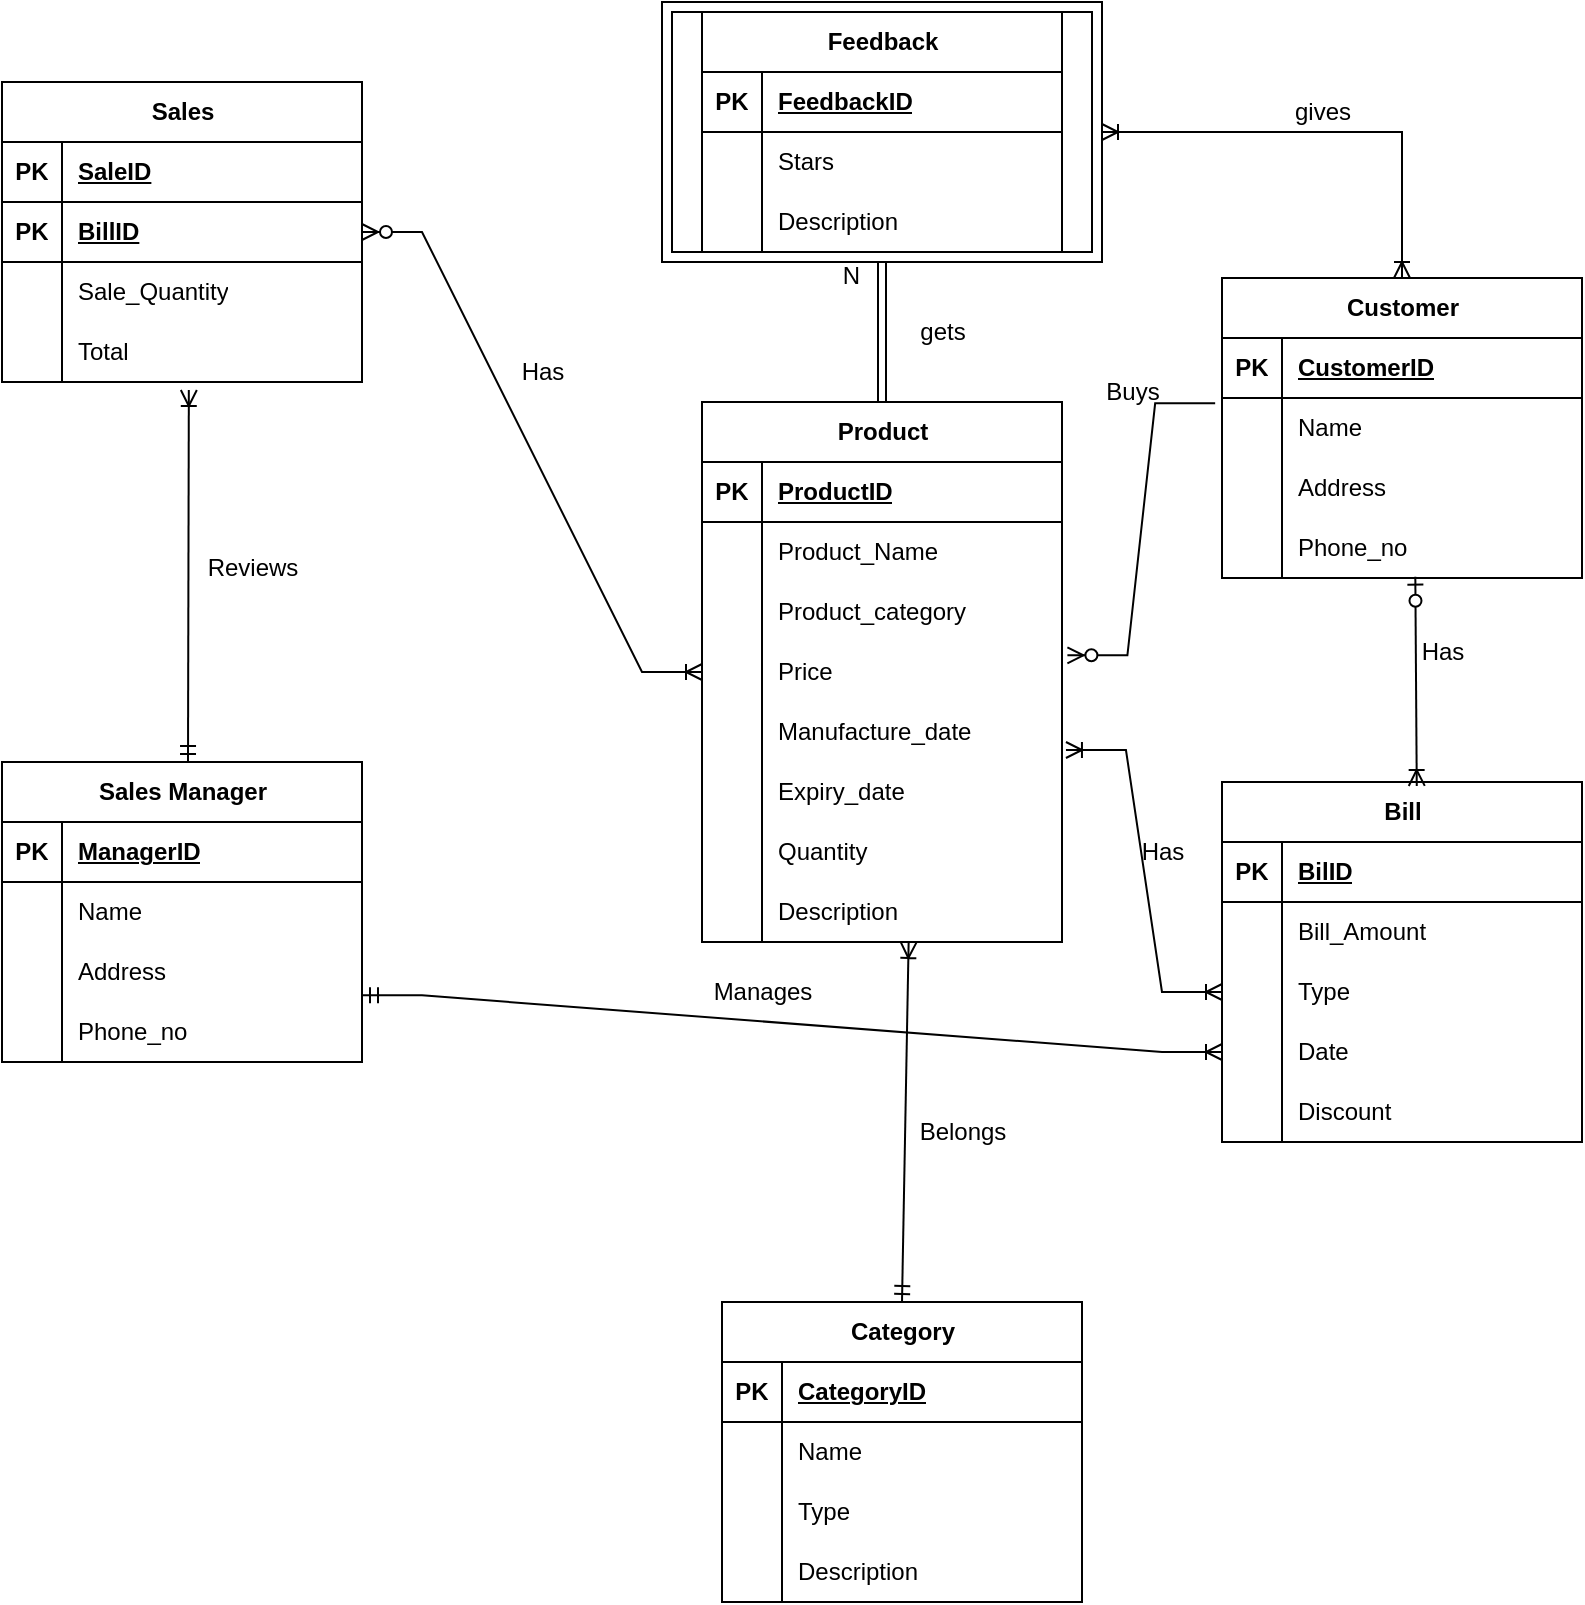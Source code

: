 <mxfile version="21.7.2" type="device">
  <diagram id="R2lEEEUBdFMjLlhIrx00" name="Page-1">
    <mxGraphModel dx="794" dy="442" grid="1" gridSize="10" guides="1" tooltips="1" connect="1" arrows="1" fold="1" page="1" pageScale="1" pageWidth="850" pageHeight="1100" math="0" shadow="0" extFonts="Permanent Marker^https://fonts.googleapis.com/css?family=Permanent+Marker">
      <root>
        <mxCell id="0" />
        <mxCell id="1" parent="0" />
        <mxCell id="ZLpV4HLAqFP-eSEVgfA9-1" value="Product" style="shape=table;startSize=30;container=1;collapsible=1;childLayout=tableLayout;fixedRows=1;rowLines=0;fontStyle=1;align=center;resizeLast=1;html=1;" vertex="1" parent="1">
          <mxGeometry x="360" y="300" width="180" height="270" as="geometry" />
        </mxCell>
        <mxCell id="ZLpV4HLAqFP-eSEVgfA9-2" value="" style="shape=tableRow;horizontal=0;startSize=0;swimlaneHead=0;swimlaneBody=0;fillColor=none;collapsible=0;dropTarget=0;points=[[0,0.5],[1,0.5]];portConstraint=eastwest;top=0;left=0;right=0;bottom=1;" vertex="1" parent="ZLpV4HLAqFP-eSEVgfA9-1">
          <mxGeometry y="30" width="180" height="30" as="geometry" />
        </mxCell>
        <mxCell id="ZLpV4HLAqFP-eSEVgfA9-3" value="PK" style="shape=partialRectangle;connectable=0;fillColor=none;top=0;left=0;bottom=0;right=0;fontStyle=1;overflow=hidden;whiteSpace=wrap;html=1;" vertex="1" parent="ZLpV4HLAqFP-eSEVgfA9-2">
          <mxGeometry width="30" height="30" as="geometry">
            <mxRectangle width="30" height="30" as="alternateBounds" />
          </mxGeometry>
        </mxCell>
        <mxCell id="ZLpV4HLAqFP-eSEVgfA9-4" value="ProductID" style="shape=partialRectangle;connectable=0;fillColor=none;top=0;left=0;bottom=0;right=0;align=left;spacingLeft=6;fontStyle=5;overflow=hidden;whiteSpace=wrap;html=1;" vertex="1" parent="ZLpV4HLAqFP-eSEVgfA9-2">
          <mxGeometry x="30" width="150" height="30" as="geometry">
            <mxRectangle width="150" height="30" as="alternateBounds" />
          </mxGeometry>
        </mxCell>
        <mxCell id="ZLpV4HLAqFP-eSEVgfA9-5" value="" style="shape=tableRow;horizontal=0;startSize=0;swimlaneHead=0;swimlaneBody=0;fillColor=none;collapsible=0;dropTarget=0;points=[[0,0.5],[1,0.5]];portConstraint=eastwest;top=0;left=0;right=0;bottom=0;" vertex="1" parent="ZLpV4HLAqFP-eSEVgfA9-1">
          <mxGeometry y="60" width="180" height="30" as="geometry" />
        </mxCell>
        <mxCell id="ZLpV4HLAqFP-eSEVgfA9-6" value="" style="shape=partialRectangle;connectable=0;fillColor=none;top=0;left=0;bottom=0;right=0;editable=1;overflow=hidden;whiteSpace=wrap;html=1;" vertex="1" parent="ZLpV4HLAqFP-eSEVgfA9-5">
          <mxGeometry width="30" height="30" as="geometry">
            <mxRectangle width="30" height="30" as="alternateBounds" />
          </mxGeometry>
        </mxCell>
        <mxCell id="ZLpV4HLAqFP-eSEVgfA9-7" value="Product_Name" style="shape=partialRectangle;connectable=0;fillColor=none;top=0;left=0;bottom=0;right=0;align=left;spacingLeft=6;overflow=hidden;whiteSpace=wrap;html=1;" vertex="1" parent="ZLpV4HLAqFP-eSEVgfA9-5">
          <mxGeometry x="30" width="150" height="30" as="geometry">
            <mxRectangle width="150" height="30" as="alternateBounds" />
          </mxGeometry>
        </mxCell>
        <mxCell id="ZLpV4HLAqFP-eSEVgfA9-8" value="" style="shape=tableRow;horizontal=0;startSize=0;swimlaneHead=0;swimlaneBody=0;fillColor=none;collapsible=0;dropTarget=0;points=[[0,0.5],[1,0.5]];portConstraint=eastwest;top=0;left=0;right=0;bottom=0;" vertex="1" parent="ZLpV4HLAqFP-eSEVgfA9-1">
          <mxGeometry y="90" width="180" height="30" as="geometry" />
        </mxCell>
        <mxCell id="ZLpV4HLAqFP-eSEVgfA9-9" value="" style="shape=partialRectangle;connectable=0;fillColor=none;top=0;left=0;bottom=0;right=0;editable=1;overflow=hidden;whiteSpace=wrap;html=1;" vertex="1" parent="ZLpV4HLAqFP-eSEVgfA9-8">
          <mxGeometry width="30" height="30" as="geometry">
            <mxRectangle width="30" height="30" as="alternateBounds" />
          </mxGeometry>
        </mxCell>
        <mxCell id="ZLpV4HLAqFP-eSEVgfA9-10" value="Product_category" style="shape=partialRectangle;connectable=0;fillColor=none;top=0;left=0;bottom=0;right=0;align=left;spacingLeft=6;overflow=hidden;whiteSpace=wrap;html=1;" vertex="1" parent="ZLpV4HLAqFP-eSEVgfA9-8">
          <mxGeometry x="30" width="150" height="30" as="geometry">
            <mxRectangle width="150" height="30" as="alternateBounds" />
          </mxGeometry>
        </mxCell>
        <mxCell id="ZLpV4HLAqFP-eSEVgfA9-36" value="" style="shape=tableRow;horizontal=0;startSize=0;swimlaneHead=0;swimlaneBody=0;fillColor=none;collapsible=0;dropTarget=0;points=[[0,0.5],[1,0.5]];portConstraint=eastwest;top=0;left=0;right=0;bottom=0;" vertex="1" parent="ZLpV4HLAqFP-eSEVgfA9-1">
          <mxGeometry y="120" width="180" height="30" as="geometry" />
        </mxCell>
        <mxCell id="ZLpV4HLAqFP-eSEVgfA9-37" value="" style="shape=partialRectangle;connectable=0;fillColor=none;top=0;left=0;bottom=0;right=0;editable=1;overflow=hidden;whiteSpace=wrap;html=1;" vertex="1" parent="ZLpV4HLAqFP-eSEVgfA9-36">
          <mxGeometry width="30" height="30" as="geometry">
            <mxRectangle width="30" height="30" as="alternateBounds" />
          </mxGeometry>
        </mxCell>
        <mxCell id="ZLpV4HLAqFP-eSEVgfA9-38" value="Price" style="shape=partialRectangle;connectable=0;fillColor=none;top=0;left=0;bottom=0;right=0;align=left;spacingLeft=6;overflow=hidden;whiteSpace=wrap;html=1;" vertex="1" parent="ZLpV4HLAqFP-eSEVgfA9-36">
          <mxGeometry x="30" width="150" height="30" as="geometry">
            <mxRectangle width="150" height="30" as="alternateBounds" />
          </mxGeometry>
        </mxCell>
        <mxCell id="ZLpV4HLAqFP-eSEVgfA9-11" value="" style="shape=tableRow;horizontal=0;startSize=0;swimlaneHead=0;swimlaneBody=0;fillColor=none;collapsible=0;dropTarget=0;points=[[0,0.5],[1,0.5]];portConstraint=eastwest;top=0;left=0;right=0;bottom=0;" vertex="1" parent="ZLpV4HLAqFP-eSEVgfA9-1">
          <mxGeometry y="150" width="180" height="30" as="geometry" />
        </mxCell>
        <mxCell id="ZLpV4HLAqFP-eSEVgfA9-12" value="" style="shape=partialRectangle;connectable=0;fillColor=none;top=0;left=0;bottom=0;right=0;editable=1;overflow=hidden;whiteSpace=wrap;html=1;" vertex="1" parent="ZLpV4HLAqFP-eSEVgfA9-11">
          <mxGeometry width="30" height="30" as="geometry">
            <mxRectangle width="30" height="30" as="alternateBounds" />
          </mxGeometry>
        </mxCell>
        <mxCell id="ZLpV4HLAqFP-eSEVgfA9-13" value="Manufacture_date" style="shape=partialRectangle;connectable=0;fillColor=none;top=0;left=0;bottom=0;right=0;align=left;spacingLeft=6;overflow=hidden;whiteSpace=wrap;html=1;" vertex="1" parent="ZLpV4HLAqFP-eSEVgfA9-11">
          <mxGeometry x="30" width="150" height="30" as="geometry">
            <mxRectangle width="150" height="30" as="alternateBounds" />
          </mxGeometry>
        </mxCell>
        <mxCell id="ZLpV4HLAqFP-eSEVgfA9-27" value="" style="shape=tableRow;horizontal=0;startSize=0;swimlaneHead=0;swimlaneBody=0;fillColor=none;collapsible=0;dropTarget=0;points=[[0,0.5],[1,0.5]];portConstraint=eastwest;top=0;left=0;right=0;bottom=0;" vertex="1" parent="ZLpV4HLAqFP-eSEVgfA9-1">
          <mxGeometry y="180" width="180" height="30" as="geometry" />
        </mxCell>
        <mxCell id="ZLpV4HLAqFP-eSEVgfA9-28" value="" style="shape=partialRectangle;connectable=0;fillColor=none;top=0;left=0;bottom=0;right=0;editable=1;overflow=hidden;whiteSpace=wrap;html=1;" vertex="1" parent="ZLpV4HLAqFP-eSEVgfA9-27">
          <mxGeometry width="30" height="30" as="geometry">
            <mxRectangle width="30" height="30" as="alternateBounds" />
          </mxGeometry>
        </mxCell>
        <mxCell id="ZLpV4HLAqFP-eSEVgfA9-29" value="Expiry_date" style="shape=partialRectangle;connectable=0;fillColor=none;top=0;left=0;bottom=0;right=0;align=left;spacingLeft=6;overflow=hidden;whiteSpace=wrap;html=1;" vertex="1" parent="ZLpV4HLAqFP-eSEVgfA9-27">
          <mxGeometry x="30" width="150" height="30" as="geometry">
            <mxRectangle width="150" height="30" as="alternateBounds" />
          </mxGeometry>
        </mxCell>
        <mxCell id="ZLpV4HLAqFP-eSEVgfA9-30" value="" style="shape=tableRow;horizontal=0;startSize=0;swimlaneHead=0;swimlaneBody=0;fillColor=none;collapsible=0;dropTarget=0;points=[[0,0.5],[1,0.5]];portConstraint=eastwest;top=0;left=0;right=0;bottom=0;" vertex="1" parent="ZLpV4HLAqFP-eSEVgfA9-1">
          <mxGeometry y="210" width="180" height="30" as="geometry" />
        </mxCell>
        <mxCell id="ZLpV4HLAqFP-eSEVgfA9-31" value="" style="shape=partialRectangle;connectable=0;fillColor=none;top=0;left=0;bottom=0;right=0;editable=1;overflow=hidden;whiteSpace=wrap;html=1;" vertex="1" parent="ZLpV4HLAqFP-eSEVgfA9-30">
          <mxGeometry width="30" height="30" as="geometry">
            <mxRectangle width="30" height="30" as="alternateBounds" />
          </mxGeometry>
        </mxCell>
        <mxCell id="ZLpV4HLAqFP-eSEVgfA9-32" value="Quantity" style="shape=partialRectangle;connectable=0;fillColor=none;top=0;left=0;bottom=0;right=0;align=left;spacingLeft=6;overflow=hidden;whiteSpace=wrap;html=1;" vertex="1" parent="ZLpV4HLAqFP-eSEVgfA9-30">
          <mxGeometry x="30" width="150" height="30" as="geometry">
            <mxRectangle width="150" height="30" as="alternateBounds" />
          </mxGeometry>
        </mxCell>
        <mxCell id="ZLpV4HLAqFP-eSEVgfA9-33" value="" style="shape=tableRow;horizontal=0;startSize=0;swimlaneHead=0;swimlaneBody=0;fillColor=none;collapsible=0;dropTarget=0;points=[[0,0.5],[1,0.5]];portConstraint=eastwest;top=0;left=0;right=0;bottom=0;" vertex="1" parent="ZLpV4HLAqFP-eSEVgfA9-1">
          <mxGeometry y="240" width="180" height="30" as="geometry" />
        </mxCell>
        <mxCell id="ZLpV4HLAqFP-eSEVgfA9-34" value="" style="shape=partialRectangle;connectable=0;fillColor=none;top=0;left=0;bottom=0;right=0;editable=1;overflow=hidden;whiteSpace=wrap;html=1;" vertex="1" parent="ZLpV4HLAqFP-eSEVgfA9-33">
          <mxGeometry width="30" height="30" as="geometry">
            <mxRectangle width="30" height="30" as="alternateBounds" />
          </mxGeometry>
        </mxCell>
        <mxCell id="ZLpV4HLAqFP-eSEVgfA9-35" value="Description" style="shape=partialRectangle;connectable=0;fillColor=none;top=0;left=0;bottom=0;right=0;align=left;spacingLeft=6;overflow=hidden;whiteSpace=wrap;html=1;" vertex="1" parent="ZLpV4HLAqFP-eSEVgfA9-33">
          <mxGeometry x="30" width="150" height="30" as="geometry">
            <mxRectangle width="150" height="30" as="alternateBounds" />
          </mxGeometry>
        </mxCell>
        <mxCell id="ZLpV4HLAqFP-eSEVgfA9-39" value="Sales" style="shape=table;startSize=30;container=1;collapsible=1;childLayout=tableLayout;fixedRows=1;rowLines=0;fontStyle=1;align=center;resizeLast=1;html=1;" vertex="1" parent="1">
          <mxGeometry x="10" y="140" width="180" height="150" as="geometry" />
        </mxCell>
        <mxCell id="ZLpV4HLAqFP-eSEVgfA9-40" value="" style="shape=tableRow;horizontal=0;startSize=0;swimlaneHead=0;swimlaneBody=0;fillColor=none;collapsible=0;dropTarget=0;points=[[0,0.5],[1,0.5]];portConstraint=eastwest;top=0;left=0;right=0;bottom=1;" vertex="1" parent="ZLpV4HLAqFP-eSEVgfA9-39">
          <mxGeometry y="30" width="180" height="30" as="geometry" />
        </mxCell>
        <mxCell id="ZLpV4HLAqFP-eSEVgfA9-41" value="PK" style="shape=partialRectangle;connectable=0;fillColor=none;top=0;left=0;bottom=0;right=0;fontStyle=1;overflow=hidden;whiteSpace=wrap;html=1;" vertex="1" parent="ZLpV4HLAqFP-eSEVgfA9-40">
          <mxGeometry width="30" height="30" as="geometry">
            <mxRectangle width="30" height="30" as="alternateBounds" />
          </mxGeometry>
        </mxCell>
        <mxCell id="ZLpV4HLAqFP-eSEVgfA9-42" value="SaleID" style="shape=partialRectangle;connectable=0;fillColor=none;top=0;left=0;bottom=0;right=0;align=left;spacingLeft=6;fontStyle=5;overflow=hidden;whiteSpace=wrap;html=1;" vertex="1" parent="ZLpV4HLAqFP-eSEVgfA9-40">
          <mxGeometry x="30" width="150" height="30" as="geometry">
            <mxRectangle width="150" height="30" as="alternateBounds" />
          </mxGeometry>
        </mxCell>
        <mxCell id="ZLpV4HLAqFP-eSEVgfA9-52" value="" style="shape=tableRow;horizontal=0;startSize=0;swimlaneHead=0;swimlaneBody=0;fillColor=none;collapsible=0;dropTarget=0;points=[[0,0.5],[1,0.5]];portConstraint=eastwest;top=0;left=0;right=0;bottom=1;" vertex="1" parent="ZLpV4HLAqFP-eSEVgfA9-39">
          <mxGeometry y="60" width="180" height="30" as="geometry" />
        </mxCell>
        <mxCell id="ZLpV4HLAqFP-eSEVgfA9-53" value="PK" style="shape=partialRectangle;connectable=0;fillColor=none;top=0;left=0;bottom=0;right=0;fontStyle=1;overflow=hidden;whiteSpace=wrap;html=1;" vertex="1" parent="ZLpV4HLAqFP-eSEVgfA9-52">
          <mxGeometry width="30" height="30" as="geometry">
            <mxRectangle width="30" height="30" as="alternateBounds" />
          </mxGeometry>
        </mxCell>
        <mxCell id="ZLpV4HLAqFP-eSEVgfA9-54" value="BillID" style="shape=partialRectangle;connectable=0;fillColor=none;top=0;left=0;bottom=0;right=0;align=left;spacingLeft=6;fontStyle=5;overflow=hidden;whiteSpace=wrap;html=1;" vertex="1" parent="ZLpV4HLAqFP-eSEVgfA9-52">
          <mxGeometry x="30" width="150" height="30" as="geometry">
            <mxRectangle width="150" height="30" as="alternateBounds" />
          </mxGeometry>
        </mxCell>
        <mxCell id="ZLpV4HLAqFP-eSEVgfA9-43" value="" style="shape=tableRow;horizontal=0;startSize=0;swimlaneHead=0;swimlaneBody=0;fillColor=none;collapsible=0;dropTarget=0;points=[[0,0.5],[1,0.5]];portConstraint=eastwest;top=0;left=0;right=0;bottom=0;" vertex="1" parent="ZLpV4HLAqFP-eSEVgfA9-39">
          <mxGeometry y="90" width="180" height="30" as="geometry" />
        </mxCell>
        <mxCell id="ZLpV4HLAqFP-eSEVgfA9-44" value="" style="shape=partialRectangle;connectable=0;fillColor=none;top=0;left=0;bottom=0;right=0;editable=1;overflow=hidden;whiteSpace=wrap;html=1;" vertex="1" parent="ZLpV4HLAqFP-eSEVgfA9-43">
          <mxGeometry width="30" height="30" as="geometry">
            <mxRectangle width="30" height="30" as="alternateBounds" />
          </mxGeometry>
        </mxCell>
        <mxCell id="ZLpV4HLAqFP-eSEVgfA9-45" value="Sale_Quantity" style="shape=partialRectangle;connectable=0;fillColor=none;top=0;left=0;bottom=0;right=0;align=left;spacingLeft=6;overflow=hidden;whiteSpace=wrap;html=1;" vertex="1" parent="ZLpV4HLAqFP-eSEVgfA9-43">
          <mxGeometry x="30" width="150" height="30" as="geometry">
            <mxRectangle width="150" height="30" as="alternateBounds" />
          </mxGeometry>
        </mxCell>
        <mxCell id="ZLpV4HLAqFP-eSEVgfA9-46" value="" style="shape=tableRow;horizontal=0;startSize=0;swimlaneHead=0;swimlaneBody=0;fillColor=none;collapsible=0;dropTarget=0;points=[[0,0.5],[1,0.5]];portConstraint=eastwest;top=0;left=0;right=0;bottom=0;" vertex="1" parent="ZLpV4HLAqFP-eSEVgfA9-39">
          <mxGeometry y="120" width="180" height="30" as="geometry" />
        </mxCell>
        <mxCell id="ZLpV4HLAqFP-eSEVgfA9-47" value="" style="shape=partialRectangle;connectable=0;fillColor=none;top=0;left=0;bottom=0;right=0;editable=1;overflow=hidden;whiteSpace=wrap;html=1;" vertex="1" parent="ZLpV4HLAqFP-eSEVgfA9-46">
          <mxGeometry width="30" height="30" as="geometry">
            <mxRectangle width="30" height="30" as="alternateBounds" />
          </mxGeometry>
        </mxCell>
        <mxCell id="ZLpV4HLAqFP-eSEVgfA9-48" value="Total" style="shape=partialRectangle;connectable=0;fillColor=none;top=0;left=0;bottom=0;right=0;align=left;spacingLeft=6;overflow=hidden;whiteSpace=wrap;html=1;" vertex="1" parent="ZLpV4HLAqFP-eSEVgfA9-46">
          <mxGeometry x="30" width="150" height="30" as="geometry">
            <mxRectangle width="150" height="30" as="alternateBounds" />
          </mxGeometry>
        </mxCell>
        <mxCell id="ZLpV4HLAqFP-eSEVgfA9-55" value="Sales Manager" style="shape=table;startSize=30;container=1;collapsible=1;childLayout=tableLayout;fixedRows=1;rowLines=0;fontStyle=1;align=center;resizeLast=1;html=1;" vertex="1" parent="1">
          <mxGeometry x="10" y="480" width="180" height="150" as="geometry" />
        </mxCell>
        <mxCell id="ZLpV4HLAqFP-eSEVgfA9-56" value="" style="shape=tableRow;horizontal=0;startSize=0;swimlaneHead=0;swimlaneBody=0;fillColor=none;collapsible=0;dropTarget=0;points=[[0,0.5],[1,0.5]];portConstraint=eastwest;top=0;left=0;right=0;bottom=1;" vertex="1" parent="ZLpV4HLAqFP-eSEVgfA9-55">
          <mxGeometry y="30" width="180" height="30" as="geometry" />
        </mxCell>
        <mxCell id="ZLpV4HLAqFP-eSEVgfA9-57" value="PK" style="shape=partialRectangle;connectable=0;fillColor=none;top=0;left=0;bottom=0;right=0;fontStyle=1;overflow=hidden;whiteSpace=wrap;html=1;" vertex="1" parent="ZLpV4HLAqFP-eSEVgfA9-56">
          <mxGeometry width="30" height="30" as="geometry">
            <mxRectangle width="30" height="30" as="alternateBounds" />
          </mxGeometry>
        </mxCell>
        <mxCell id="ZLpV4HLAqFP-eSEVgfA9-58" value="ManagerID" style="shape=partialRectangle;connectable=0;fillColor=none;top=0;left=0;bottom=0;right=0;align=left;spacingLeft=6;fontStyle=5;overflow=hidden;whiteSpace=wrap;html=1;" vertex="1" parent="ZLpV4HLAqFP-eSEVgfA9-56">
          <mxGeometry x="30" width="150" height="30" as="geometry">
            <mxRectangle width="150" height="30" as="alternateBounds" />
          </mxGeometry>
        </mxCell>
        <mxCell id="ZLpV4HLAqFP-eSEVgfA9-59" value="" style="shape=tableRow;horizontal=0;startSize=0;swimlaneHead=0;swimlaneBody=0;fillColor=none;collapsible=0;dropTarget=0;points=[[0,0.5],[1,0.5]];portConstraint=eastwest;top=0;left=0;right=0;bottom=0;" vertex="1" parent="ZLpV4HLAqFP-eSEVgfA9-55">
          <mxGeometry y="60" width="180" height="30" as="geometry" />
        </mxCell>
        <mxCell id="ZLpV4HLAqFP-eSEVgfA9-60" value="" style="shape=partialRectangle;connectable=0;fillColor=none;top=0;left=0;bottom=0;right=0;editable=1;overflow=hidden;whiteSpace=wrap;html=1;" vertex="1" parent="ZLpV4HLAqFP-eSEVgfA9-59">
          <mxGeometry width="30" height="30" as="geometry">
            <mxRectangle width="30" height="30" as="alternateBounds" />
          </mxGeometry>
        </mxCell>
        <mxCell id="ZLpV4HLAqFP-eSEVgfA9-61" value="Name" style="shape=partialRectangle;connectable=0;fillColor=none;top=0;left=0;bottom=0;right=0;align=left;spacingLeft=6;overflow=hidden;whiteSpace=wrap;html=1;" vertex="1" parent="ZLpV4HLAqFP-eSEVgfA9-59">
          <mxGeometry x="30" width="150" height="30" as="geometry">
            <mxRectangle width="150" height="30" as="alternateBounds" />
          </mxGeometry>
        </mxCell>
        <mxCell id="ZLpV4HLAqFP-eSEVgfA9-62" value="" style="shape=tableRow;horizontal=0;startSize=0;swimlaneHead=0;swimlaneBody=0;fillColor=none;collapsible=0;dropTarget=0;points=[[0,0.5],[1,0.5]];portConstraint=eastwest;top=0;left=0;right=0;bottom=0;" vertex="1" parent="ZLpV4HLAqFP-eSEVgfA9-55">
          <mxGeometry y="90" width="180" height="30" as="geometry" />
        </mxCell>
        <mxCell id="ZLpV4HLAqFP-eSEVgfA9-63" value="" style="shape=partialRectangle;connectable=0;fillColor=none;top=0;left=0;bottom=0;right=0;editable=1;overflow=hidden;whiteSpace=wrap;html=1;" vertex="1" parent="ZLpV4HLAqFP-eSEVgfA9-62">
          <mxGeometry width="30" height="30" as="geometry">
            <mxRectangle width="30" height="30" as="alternateBounds" />
          </mxGeometry>
        </mxCell>
        <mxCell id="ZLpV4HLAqFP-eSEVgfA9-64" value="Address" style="shape=partialRectangle;connectable=0;fillColor=none;top=0;left=0;bottom=0;right=0;align=left;spacingLeft=6;overflow=hidden;whiteSpace=wrap;html=1;" vertex="1" parent="ZLpV4HLAqFP-eSEVgfA9-62">
          <mxGeometry x="30" width="150" height="30" as="geometry">
            <mxRectangle width="150" height="30" as="alternateBounds" />
          </mxGeometry>
        </mxCell>
        <mxCell id="ZLpV4HLAqFP-eSEVgfA9-65" value="" style="shape=tableRow;horizontal=0;startSize=0;swimlaneHead=0;swimlaneBody=0;fillColor=none;collapsible=0;dropTarget=0;points=[[0,0.5],[1,0.5]];portConstraint=eastwest;top=0;left=0;right=0;bottom=0;" vertex="1" parent="ZLpV4HLAqFP-eSEVgfA9-55">
          <mxGeometry y="120" width="180" height="30" as="geometry" />
        </mxCell>
        <mxCell id="ZLpV4HLAqFP-eSEVgfA9-66" value="" style="shape=partialRectangle;connectable=0;fillColor=none;top=0;left=0;bottom=0;right=0;editable=1;overflow=hidden;whiteSpace=wrap;html=1;" vertex="1" parent="ZLpV4HLAqFP-eSEVgfA9-65">
          <mxGeometry width="30" height="30" as="geometry">
            <mxRectangle width="30" height="30" as="alternateBounds" />
          </mxGeometry>
        </mxCell>
        <mxCell id="ZLpV4HLAqFP-eSEVgfA9-67" value="Phone_no" style="shape=partialRectangle;connectable=0;fillColor=none;top=0;left=0;bottom=0;right=0;align=left;spacingLeft=6;overflow=hidden;whiteSpace=wrap;html=1;" vertex="1" parent="ZLpV4HLAqFP-eSEVgfA9-65">
          <mxGeometry x="30" width="150" height="30" as="geometry">
            <mxRectangle width="150" height="30" as="alternateBounds" />
          </mxGeometry>
        </mxCell>
        <mxCell id="ZLpV4HLAqFP-eSEVgfA9-71" value="Bill" style="shape=table;startSize=30;container=1;collapsible=1;childLayout=tableLayout;fixedRows=1;rowLines=0;fontStyle=1;align=center;resizeLast=1;html=1;" vertex="1" parent="1">
          <mxGeometry x="620" y="490" width="180" height="180" as="geometry" />
        </mxCell>
        <mxCell id="ZLpV4HLAqFP-eSEVgfA9-72" value="" style="shape=tableRow;horizontal=0;startSize=0;swimlaneHead=0;swimlaneBody=0;fillColor=none;collapsible=0;dropTarget=0;points=[[0,0.5],[1,0.5]];portConstraint=eastwest;top=0;left=0;right=0;bottom=1;" vertex="1" parent="ZLpV4HLAqFP-eSEVgfA9-71">
          <mxGeometry y="30" width="180" height="30" as="geometry" />
        </mxCell>
        <mxCell id="ZLpV4HLAqFP-eSEVgfA9-73" value="PK" style="shape=partialRectangle;connectable=0;fillColor=none;top=0;left=0;bottom=0;right=0;fontStyle=1;overflow=hidden;whiteSpace=wrap;html=1;" vertex="1" parent="ZLpV4HLAqFP-eSEVgfA9-72">
          <mxGeometry width="30" height="30" as="geometry">
            <mxRectangle width="30" height="30" as="alternateBounds" />
          </mxGeometry>
        </mxCell>
        <mxCell id="ZLpV4HLAqFP-eSEVgfA9-74" value="BilID" style="shape=partialRectangle;connectable=0;fillColor=none;top=0;left=0;bottom=0;right=0;align=left;spacingLeft=6;fontStyle=5;overflow=hidden;whiteSpace=wrap;html=1;" vertex="1" parent="ZLpV4HLAqFP-eSEVgfA9-72">
          <mxGeometry x="30" width="150" height="30" as="geometry">
            <mxRectangle width="150" height="30" as="alternateBounds" />
          </mxGeometry>
        </mxCell>
        <mxCell id="ZLpV4HLAqFP-eSEVgfA9-75" value="" style="shape=tableRow;horizontal=0;startSize=0;swimlaneHead=0;swimlaneBody=0;fillColor=none;collapsible=0;dropTarget=0;points=[[0,0.5],[1,0.5]];portConstraint=eastwest;top=0;left=0;right=0;bottom=0;" vertex="1" parent="ZLpV4HLAqFP-eSEVgfA9-71">
          <mxGeometry y="60" width="180" height="30" as="geometry" />
        </mxCell>
        <mxCell id="ZLpV4HLAqFP-eSEVgfA9-76" value="" style="shape=partialRectangle;connectable=0;fillColor=none;top=0;left=0;bottom=0;right=0;editable=1;overflow=hidden;whiteSpace=wrap;html=1;" vertex="1" parent="ZLpV4HLAqFP-eSEVgfA9-75">
          <mxGeometry width="30" height="30" as="geometry">
            <mxRectangle width="30" height="30" as="alternateBounds" />
          </mxGeometry>
        </mxCell>
        <mxCell id="ZLpV4HLAqFP-eSEVgfA9-77" value="Bill_Amount" style="shape=partialRectangle;connectable=0;fillColor=none;top=0;left=0;bottom=0;right=0;align=left;spacingLeft=6;overflow=hidden;whiteSpace=wrap;html=1;" vertex="1" parent="ZLpV4HLAqFP-eSEVgfA9-75">
          <mxGeometry x="30" width="150" height="30" as="geometry">
            <mxRectangle width="150" height="30" as="alternateBounds" />
          </mxGeometry>
        </mxCell>
        <mxCell id="ZLpV4HLAqFP-eSEVgfA9-78" value="" style="shape=tableRow;horizontal=0;startSize=0;swimlaneHead=0;swimlaneBody=0;fillColor=none;collapsible=0;dropTarget=0;points=[[0,0.5],[1,0.5]];portConstraint=eastwest;top=0;left=0;right=0;bottom=0;" vertex="1" parent="ZLpV4HLAqFP-eSEVgfA9-71">
          <mxGeometry y="90" width="180" height="30" as="geometry" />
        </mxCell>
        <mxCell id="ZLpV4HLAqFP-eSEVgfA9-79" value="" style="shape=partialRectangle;connectable=0;fillColor=none;top=0;left=0;bottom=0;right=0;editable=1;overflow=hidden;whiteSpace=wrap;html=1;" vertex="1" parent="ZLpV4HLAqFP-eSEVgfA9-78">
          <mxGeometry width="30" height="30" as="geometry">
            <mxRectangle width="30" height="30" as="alternateBounds" />
          </mxGeometry>
        </mxCell>
        <mxCell id="ZLpV4HLAqFP-eSEVgfA9-80" value="Type" style="shape=partialRectangle;connectable=0;fillColor=none;top=0;left=0;bottom=0;right=0;align=left;spacingLeft=6;overflow=hidden;whiteSpace=wrap;html=1;" vertex="1" parent="ZLpV4HLAqFP-eSEVgfA9-78">
          <mxGeometry x="30" width="150" height="30" as="geometry">
            <mxRectangle width="150" height="30" as="alternateBounds" />
          </mxGeometry>
        </mxCell>
        <mxCell id="ZLpV4HLAqFP-eSEVgfA9-97" value="" style="shape=tableRow;horizontal=0;startSize=0;swimlaneHead=0;swimlaneBody=0;fillColor=none;collapsible=0;dropTarget=0;points=[[0,0.5],[1,0.5]];portConstraint=eastwest;top=0;left=0;right=0;bottom=0;" vertex="1" parent="ZLpV4HLAqFP-eSEVgfA9-71">
          <mxGeometry y="120" width="180" height="30" as="geometry" />
        </mxCell>
        <mxCell id="ZLpV4HLAqFP-eSEVgfA9-98" value="" style="shape=partialRectangle;connectable=0;fillColor=none;top=0;left=0;bottom=0;right=0;editable=1;overflow=hidden;whiteSpace=wrap;html=1;" vertex="1" parent="ZLpV4HLAqFP-eSEVgfA9-97">
          <mxGeometry width="30" height="30" as="geometry">
            <mxRectangle width="30" height="30" as="alternateBounds" />
          </mxGeometry>
        </mxCell>
        <mxCell id="ZLpV4HLAqFP-eSEVgfA9-99" value="Date" style="shape=partialRectangle;connectable=0;fillColor=none;top=0;left=0;bottom=0;right=0;align=left;spacingLeft=6;overflow=hidden;whiteSpace=wrap;html=1;" vertex="1" parent="ZLpV4HLAqFP-eSEVgfA9-97">
          <mxGeometry x="30" width="150" height="30" as="geometry">
            <mxRectangle width="150" height="30" as="alternateBounds" />
          </mxGeometry>
        </mxCell>
        <mxCell id="ZLpV4HLAqFP-eSEVgfA9-81" value="" style="shape=tableRow;horizontal=0;startSize=0;swimlaneHead=0;swimlaneBody=0;fillColor=none;collapsible=0;dropTarget=0;points=[[0,0.5],[1,0.5]];portConstraint=eastwest;top=0;left=0;right=0;bottom=0;" vertex="1" parent="ZLpV4HLAqFP-eSEVgfA9-71">
          <mxGeometry y="150" width="180" height="30" as="geometry" />
        </mxCell>
        <mxCell id="ZLpV4HLAqFP-eSEVgfA9-82" value="" style="shape=partialRectangle;connectable=0;fillColor=none;top=0;left=0;bottom=0;right=0;editable=1;overflow=hidden;whiteSpace=wrap;html=1;" vertex="1" parent="ZLpV4HLAqFP-eSEVgfA9-81">
          <mxGeometry width="30" height="30" as="geometry">
            <mxRectangle width="30" height="30" as="alternateBounds" />
          </mxGeometry>
        </mxCell>
        <mxCell id="ZLpV4HLAqFP-eSEVgfA9-83" value="Discount" style="shape=partialRectangle;connectable=0;fillColor=none;top=0;left=0;bottom=0;right=0;align=left;spacingLeft=6;overflow=hidden;whiteSpace=wrap;html=1;" vertex="1" parent="ZLpV4HLAqFP-eSEVgfA9-81">
          <mxGeometry x="30" width="150" height="30" as="geometry">
            <mxRectangle width="150" height="30" as="alternateBounds" />
          </mxGeometry>
        </mxCell>
        <mxCell id="ZLpV4HLAqFP-eSEVgfA9-84" value="Customer" style="shape=table;startSize=30;container=1;collapsible=1;childLayout=tableLayout;fixedRows=1;rowLines=0;fontStyle=1;align=center;resizeLast=1;html=1;" vertex="1" parent="1">
          <mxGeometry x="620" y="238" width="180" height="150" as="geometry" />
        </mxCell>
        <mxCell id="ZLpV4HLAqFP-eSEVgfA9-85" value="" style="shape=tableRow;horizontal=0;startSize=0;swimlaneHead=0;swimlaneBody=0;fillColor=none;collapsible=0;dropTarget=0;points=[[0,0.5],[1,0.5]];portConstraint=eastwest;top=0;left=0;right=0;bottom=1;" vertex="1" parent="ZLpV4HLAqFP-eSEVgfA9-84">
          <mxGeometry y="30" width="180" height="30" as="geometry" />
        </mxCell>
        <mxCell id="ZLpV4HLAqFP-eSEVgfA9-86" value="PK" style="shape=partialRectangle;connectable=0;fillColor=none;top=0;left=0;bottom=0;right=0;fontStyle=1;overflow=hidden;whiteSpace=wrap;html=1;" vertex="1" parent="ZLpV4HLAqFP-eSEVgfA9-85">
          <mxGeometry width="30" height="30" as="geometry">
            <mxRectangle width="30" height="30" as="alternateBounds" />
          </mxGeometry>
        </mxCell>
        <mxCell id="ZLpV4HLAqFP-eSEVgfA9-87" value="CustomerID" style="shape=partialRectangle;connectable=0;fillColor=none;top=0;left=0;bottom=0;right=0;align=left;spacingLeft=6;fontStyle=5;overflow=hidden;whiteSpace=wrap;html=1;" vertex="1" parent="ZLpV4HLAqFP-eSEVgfA9-85">
          <mxGeometry x="30" width="150" height="30" as="geometry">
            <mxRectangle width="150" height="30" as="alternateBounds" />
          </mxGeometry>
        </mxCell>
        <mxCell id="ZLpV4HLAqFP-eSEVgfA9-88" value="" style="shape=tableRow;horizontal=0;startSize=0;swimlaneHead=0;swimlaneBody=0;fillColor=none;collapsible=0;dropTarget=0;points=[[0,0.5],[1,0.5]];portConstraint=eastwest;top=0;left=0;right=0;bottom=0;" vertex="1" parent="ZLpV4HLAqFP-eSEVgfA9-84">
          <mxGeometry y="60" width="180" height="30" as="geometry" />
        </mxCell>
        <mxCell id="ZLpV4HLAqFP-eSEVgfA9-89" value="" style="shape=partialRectangle;connectable=0;fillColor=none;top=0;left=0;bottom=0;right=0;editable=1;overflow=hidden;whiteSpace=wrap;html=1;" vertex="1" parent="ZLpV4HLAqFP-eSEVgfA9-88">
          <mxGeometry width="30" height="30" as="geometry">
            <mxRectangle width="30" height="30" as="alternateBounds" />
          </mxGeometry>
        </mxCell>
        <mxCell id="ZLpV4HLAqFP-eSEVgfA9-90" value="Name" style="shape=partialRectangle;connectable=0;fillColor=none;top=0;left=0;bottom=0;right=0;align=left;spacingLeft=6;overflow=hidden;whiteSpace=wrap;html=1;" vertex="1" parent="ZLpV4HLAqFP-eSEVgfA9-88">
          <mxGeometry x="30" width="150" height="30" as="geometry">
            <mxRectangle width="150" height="30" as="alternateBounds" />
          </mxGeometry>
        </mxCell>
        <mxCell id="ZLpV4HLAqFP-eSEVgfA9-91" value="" style="shape=tableRow;horizontal=0;startSize=0;swimlaneHead=0;swimlaneBody=0;fillColor=none;collapsible=0;dropTarget=0;points=[[0,0.5],[1,0.5]];portConstraint=eastwest;top=0;left=0;right=0;bottom=0;" vertex="1" parent="ZLpV4HLAqFP-eSEVgfA9-84">
          <mxGeometry y="90" width="180" height="30" as="geometry" />
        </mxCell>
        <mxCell id="ZLpV4HLAqFP-eSEVgfA9-92" value="" style="shape=partialRectangle;connectable=0;fillColor=none;top=0;left=0;bottom=0;right=0;editable=1;overflow=hidden;whiteSpace=wrap;html=1;" vertex="1" parent="ZLpV4HLAqFP-eSEVgfA9-91">
          <mxGeometry width="30" height="30" as="geometry">
            <mxRectangle width="30" height="30" as="alternateBounds" />
          </mxGeometry>
        </mxCell>
        <mxCell id="ZLpV4HLAqFP-eSEVgfA9-93" value="Address" style="shape=partialRectangle;connectable=0;fillColor=none;top=0;left=0;bottom=0;right=0;align=left;spacingLeft=6;overflow=hidden;whiteSpace=wrap;html=1;" vertex="1" parent="ZLpV4HLAqFP-eSEVgfA9-91">
          <mxGeometry x="30" width="150" height="30" as="geometry">
            <mxRectangle width="150" height="30" as="alternateBounds" />
          </mxGeometry>
        </mxCell>
        <mxCell id="ZLpV4HLAqFP-eSEVgfA9-94" value="" style="shape=tableRow;horizontal=0;startSize=0;swimlaneHead=0;swimlaneBody=0;fillColor=none;collapsible=0;dropTarget=0;points=[[0,0.5],[1,0.5]];portConstraint=eastwest;top=0;left=0;right=0;bottom=0;" vertex="1" parent="ZLpV4HLAqFP-eSEVgfA9-84">
          <mxGeometry y="120" width="180" height="30" as="geometry" />
        </mxCell>
        <mxCell id="ZLpV4HLAqFP-eSEVgfA9-95" value="" style="shape=partialRectangle;connectable=0;fillColor=none;top=0;left=0;bottom=0;right=0;editable=1;overflow=hidden;whiteSpace=wrap;html=1;" vertex="1" parent="ZLpV4HLAqFP-eSEVgfA9-94">
          <mxGeometry width="30" height="30" as="geometry">
            <mxRectangle width="30" height="30" as="alternateBounds" />
          </mxGeometry>
        </mxCell>
        <mxCell id="ZLpV4HLAqFP-eSEVgfA9-96" value="Phone_no" style="shape=partialRectangle;connectable=0;fillColor=none;top=0;left=0;bottom=0;right=0;align=left;spacingLeft=6;overflow=hidden;whiteSpace=wrap;html=1;" vertex="1" parent="ZLpV4HLAqFP-eSEVgfA9-94">
          <mxGeometry x="30" width="150" height="30" as="geometry">
            <mxRectangle width="150" height="30" as="alternateBounds" />
          </mxGeometry>
        </mxCell>
        <mxCell id="ZLpV4HLAqFP-eSEVgfA9-103" value="Category" style="shape=table;startSize=30;container=1;collapsible=1;childLayout=tableLayout;fixedRows=1;rowLines=0;fontStyle=1;align=center;resizeLast=1;html=1;" vertex="1" parent="1">
          <mxGeometry x="370" y="750" width="180" height="150" as="geometry" />
        </mxCell>
        <mxCell id="ZLpV4HLAqFP-eSEVgfA9-104" value="" style="shape=tableRow;horizontal=0;startSize=0;swimlaneHead=0;swimlaneBody=0;fillColor=none;collapsible=0;dropTarget=0;points=[[0,0.5],[1,0.5]];portConstraint=eastwest;top=0;left=0;right=0;bottom=1;" vertex="1" parent="ZLpV4HLAqFP-eSEVgfA9-103">
          <mxGeometry y="30" width="180" height="30" as="geometry" />
        </mxCell>
        <mxCell id="ZLpV4HLAqFP-eSEVgfA9-105" value="PK" style="shape=partialRectangle;connectable=0;fillColor=none;top=0;left=0;bottom=0;right=0;fontStyle=1;overflow=hidden;whiteSpace=wrap;html=1;" vertex="1" parent="ZLpV4HLAqFP-eSEVgfA9-104">
          <mxGeometry width="30" height="30" as="geometry">
            <mxRectangle width="30" height="30" as="alternateBounds" />
          </mxGeometry>
        </mxCell>
        <mxCell id="ZLpV4HLAqFP-eSEVgfA9-106" value="CategoryID" style="shape=partialRectangle;connectable=0;fillColor=none;top=0;left=0;bottom=0;right=0;align=left;spacingLeft=6;fontStyle=5;overflow=hidden;whiteSpace=wrap;html=1;" vertex="1" parent="ZLpV4HLAqFP-eSEVgfA9-104">
          <mxGeometry x="30" width="150" height="30" as="geometry">
            <mxRectangle width="150" height="30" as="alternateBounds" />
          </mxGeometry>
        </mxCell>
        <mxCell id="ZLpV4HLAqFP-eSEVgfA9-107" value="" style="shape=tableRow;horizontal=0;startSize=0;swimlaneHead=0;swimlaneBody=0;fillColor=none;collapsible=0;dropTarget=0;points=[[0,0.5],[1,0.5]];portConstraint=eastwest;top=0;left=0;right=0;bottom=0;" vertex="1" parent="ZLpV4HLAqFP-eSEVgfA9-103">
          <mxGeometry y="60" width="180" height="30" as="geometry" />
        </mxCell>
        <mxCell id="ZLpV4HLAqFP-eSEVgfA9-108" value="" style="shape=partialRectangle;connectable=0;fillColor=none;top=0;left=0;bottom=0;right=0;editable=1;overflow=hidden;whiteSpace=wrap;html=1;" vertex="1" parent="ZLpV4HLAqFP-eSEVgfA9-107">
          <mxGeometry width="30" height="30" as="geometry">
            <mxRectangle width="30" height="30" as="alternateBounds" />
          </mxGeometry>
        </mxCell>
        <mxCell id="ZLpV4HLAqFP-eSEVgfA9-109" value="Name" style="shape=partialRectangle;connectable=0;fillColor=none;top=0;left=0;bottom=0;right=0;align=left;spacingLeft=6;overflow=hidden;whiteSpace=wrap;html=1;" vertex="1" parent="ZLpV4HLAqFP-eSEVgfA9-107">
          <mxGeometry x="30" width="150" height="30" as="geometry">
            <mxRectangle width="150" height="30" as="alternateBounds" />
          </mxGeometry>
        </mxCell>
        <mxCell id="ZLpV4HLAqFP-eSEVgfA9-110" value="" style="shape=tableRow;horizontal=0;startSize=0;swimlaneHead=0;swimlaneBody=0;fillColor=none;collapsible=0;dropTarget=0;points=[[0,0.5],[1,0.5]];portConstraint=eastwest;top=0;left=0;right=0;bottom=0;" vertex="1" parent="ZLpV4HLAqFP-eSEVgfA9-103">
          <mxGeometry y="90" width="180" height="30" as="geometry" />
        </mxCell>
        <mxCell id="ZLpV4HLAqFP-eSEVgfA9-111" value="" style="shape=partialRectangle;connectable=0;fillColor=none;top=0;left=0;bottom=0;right=0;editable=1;overflow=hidden;whiteSpace=wrap;html=1;" vertex="1" parent="ZLpV4HLAqFP-eSEVgfA9-110">
          <mxGeometry width="30" height="30" as="geometry">
            <mxRectangle width="30" height="30" as="alternateBounds" />
          </mxGeometry>
        </mxCell>
        <mxCell id="ZLpV4HLAqFP-eSEVgfA9-112" value="Type" style="shape=partialRectangle;connectable=0;fillColor=none;top=0;left=0;bottom=0;right=0;align=left;spacingLeft=6;overflow=hidden;whiteSpace=wrap;html=1;" vertex="1" parent="ZLpV4HLAqFP-eSEVgfA9-110">
          <mxGeometry x="30" width="150" height="30" as="geometry">
            <mxRectangle width="150" height="30" as="alternateBounds" />
          </mxGeometry>
        </mxCell>
        <mxCell id="ZLpV4HLAqFP-eSEVgfA9-113" value="" style="shape=tableRow;horizontal=0;startSize=0;swimlaneHead=0;swimlaneBody=0;fillColor=none;collapsible=0;dropTarget=0;points=[[0,0.5],[1,0.5]];portConstraint=eastwest;top=0;left=0;right=0;bottom=0;" vertex="1" parent="ZLpV4HLAqFP-eSEVgfA9-103">
          <mxGeometry y="120" width="180" height="30" as="geometry" />
        </mxCell>
        <mxCell id="ZLpV4HLAqFP-eSEVgfA9-114" value="" style="shape=partialRectangle;connectable=0;fillColor=none;top=0;left=0;bottom=0;right=0;editable=1;overflow=hidden;whiteSpace=wrap;html=1;" vertex="1" parent="ZLpV4HLAqFP-eSEVgfA9-113">
          <mxGeometry width="30" height="30" as="geometry">
            <mxRectangle width="30" height="30" as="alternateBounds" />
          </mxGeometry>
        </mxCell>
        <mxCell id="ZLpV4HLAqFP-eSEVgfA9-115" value="Description" style="shape=partialRectangle;connectable=0;fillColor=none;top=0;left=0;bottom=0;right=0;align=left;spacingLeft=6;overflow=hidden;whiteSpace=wrap;html=1;" vertex="1" parent="ZLpV4HLAqFP-eSEVgfA9-113">
          <mxGeometry x="30" width="150" height="30" as="geometry">
            <mxRectangle width="150" height="30" as="alternateBounds" />
          </mxGeometry>
        </mxCell>
        <mxCell id="ZLpV4HLAqFP-eSEVgfA9-116" value="" style="edgeStyle=entityRelationEdgeStyle;fontSize=12;html=1;endArrow=ERzeroToMany;endFill=1;rounded=0;exitX=-0.019;exitY=0.089;exitDx=0;exitDy=0;exitPerimeter=0;entryX=1.015;entryY=0.222;entryDx=0;entryDy=0;entryPerimeter=0;" edge="1" parent="1" source="ZLpV4HLAqFP-eSEVgfA9-88" target="ZLpV4HLAqFP-eSEVgfA9-36">
          <mxGeometry width="100" height="100" relative="1" as="geometry">
            <mxPoint x="360" y="360" as="sourcePoint" />
            <mxPoint x="460" y="260" as="targetPoint" />
            <Array as="points">
              <mxPoint x="570" y="280" />
            </Array>
          </mxGeometry>
        </mxCell>
        <mxCell id="ZLpV4HLAqFP-eSEVgfA9-117" value="" style="fontSize=12;html=1;endArrow=ERoneToMany;startArrow=ERzeroToOne;rounded=0;exitX=0.537;exitY=0.978;exitDx=0;exitDy=0;exitPerimeter=0;entryX=0.541;entryY=0.011;entryDx=0;entryDy=0;entryPerimeter=0;" edge="1" parent="1" source="ZLpV4HLAqFP-eSEVgfA9-94" target="ZLpV4HLAqFP-eSEVgfA9-71">
          <mxGeometry width="100" height="100" relative="1" as="geometry">
            <mxPoint x="360" y="430" as="sourcePoint" />
            <mxPoint x="680" y="370" as="targetPoint" />
          </mxGeometry>
        </mxCell>
        <mxCell id="ZLpV4HLAqFP-eSEVgfA9-118" value="" style="edgeStyle=entityRelationEdgeStyle;fontSize=12;html=1;endArrow=ERoneToMany;startArrow=ERoneToMany;rounded=0;entryX=0;entryY=0.5;entryDx=0;entryDy=0;exitX=1.011;exitY=0.8;exitDx=0;exitDy=0;exitPerimeter=0;" edge="1" parent="1" source="ZLpV4HLAqFP-eSEVgfA9-11" target="ZLpV4HLAqFP-eSEVgfA9-78">
          <mxGeometry width="100" height="100" relative="1" as="geometry">
            <mxPoint x="360" y="430" as="sourcePoint" />
            <mxPoint x="460" y="330" as="targetPoint" />
          </mxGeometry>
        </mxCell>
        <mxCell id="ZLpV4HLAqFP-eSEVgfA9-119" value="" style="edgeStyle=entityRelationEdgeStyle;fontSize=12;html=1;endArrow=ERoneToMany;startArrow=ERmandOne;rounded=0;exitX=1;exitY=0.889;exitDx=0;exitDy=0;exitPerimeter=0;entryX=0;entryY=0.5;entryDx=0;entryDy=0;" edge="1" parent="1" source="ZLpV4HLAqFP-eSEVgfA9-62" target="ZLpV4HLAqFP-eSEVgfA9-97">
          <mxGeometry width="100" height="100" relative="1" as="geometry">
            <mxPoint x="360" y="550" as="sourcePoint" />
            <mxPoint x="460" y="450" as="targetPoint" />
          </mxGeometry>
        </mxCell>
        <mxCell id="ZLpV4HLAqFP-eSEVgfA9-120" value="" style="fontSize=12;html=1;endArrow=ERoneToMany;startArrow=ERmandOne;rounded=0;entryX=0.574;entryY=1;entryDx=0;entryDy=0;entryPerimeter=0;exitX=0.5;exitY=0;exitDx=0;exitDy=0;" edge="1" parent="1" source="ZLpV4HLAqFP-eSEVgfA9-103" target="ZLpV4HLAqFP-eSEVgfA9-33">
          <mxGeometry width="100" height="100" relative="1" as="geometry">
            <mxPoint x="360" y="580" as="sourcePoint" />
            <mxPoint x="460" y="480" as="targetPoint" />
          </mxGeometry>
        </mxCell>
        <mxCell id="ZLpV4HLAqFP-eSEVgfA9-121" value="" style="edgeStyle=entityRelationEdgeStyle;fontSize=12;html=1;endArrow=ERoneToMany;startArrow=ERzeroToMany;rounded=0;exitX=1;exitY=0.5;exitDx=0;exitDy=0;entryX=0;entryY=0.5;entryDx=0;entryDy=0;" edge="1" parent="1" source="ZLpV4HLAqFP-eSEVgfA9-52" target="ZLpV4HLAqFP-eSEVgfA9-36">
          <mxGeometry width="100" height="100" relative="1" as="geometry">
            <mxPoint x="360" y="340" as="sourcePoint" />
            <mxPoint x="460" y="240" as="targetPoint" />
          </mxGeometry>
        </mxCell>
        <mxCell id="ZLpV4HLAqFP-eSEVgfA9-122" value="Has" style="text;html=1;align=center;verticalAlign=middle;resizable=0;points=[];autosize=1;strokeColor=none;fillColor=none;" vertex="1" parent="1">
          <mxGeometry x="710" y="410" width="40" height="30" as="geometry" />
        </mxCell>
        <mxCell id="ZLpV4HLAqFP-eSEVgfA9-123" value="Has" style="text;html=1;align=center;verticalAlign=middle;resizable=0;points=[];autosize=1;strokeColor=none;fillColor=none;" vertex="1" parent="1">
          <mxGeometry x="570" y="510" width="40" height="30" as="geometry" />
        </mxCell>
        <mxCell id="ZLpV4HLAqFP-eSEVgfA9-124" value="Buys" style="text;html=1;align=center;verticalAlign=middle;resizable=0;points=[];autosize=1;strokeColor=none;fillColor=none;" vertex="1" parent="1">
          <mxGeometry x="550" y="280" width="50" height="30" as="geometry" />
        </mxCell>
        <mxCell id="ZLpV4HLAqFP-eSEVgfA9-125" value="Manages" style="text;html=1;align=center;verticalAlign=middle;resizable=0;points=[];autosize=1;strokeColor=none;fillColor=none;" vertex="1" parent="1">
          <mxGeometry x="355" y="580" width="70" height="30" as="geometry" />
        </mxCell>
        <mxCell id="ZLpV4HLAqFP-eSEVgfA9-126" value="Belongs" style="text;html=1;align=center;verticalAlign=middle;resizable=0;points=[];autosize=1;strokeColor=none;fillColor=none;" vertex="1" parent="1">
          <mxGeometry x="455" y="650" width="70" height="30" as="geometry" />
        </mxCell>
        <mxCell id="ZLpV4HLAqFP-eSEVgfA9-127" value="Has" style="text;html=1;align=center;verticalAlign=middle;resizable=0;points=[];autosize=1;strokeColor=none;fillColor=none;" vertex="1" parent="1">
          <mxGeometry x="260" y="270" width="40" height="30" as="geometry" />
        </mxCell>
        <mxCell id="ZLpV4HLAqFP-eSEVgfA9-128" value="" style="shape=ext;margin=3;double=1;whiteSpace=wrap;html=1;align=center;fillColor=none;" vertex="1" parent="1">
          <mxGeometry x="340" y="100" width="220" height="130" as="geometry" />
        </mxCell>
        <mxCell id="ZLpV4HLAqFP-eSEVgfA9-129" value="Feedback" style="shape=table;startSize=30;container=1;collapsible=1;childLayout=tableLayout;fixedRows=1;rowLines=0;fontStyle=1;align=center;resizeLast=1;html=1;" vertex="1" parent="1">
          <mxGeometry x="360" y="105" width="180" height="120" as="geometry" />
        </mxCell>
        <mxCell id="ZLpV4HLAqFP-eSEVgfA9-130" value="" style="shape=tableRow;horizontal=0;startSize=0;swimlaneHead=0;swimlaneBody=0;fillColor=none;collapsible=0;dropTarget=0;points=[[0,0.5],[1,0.5]];portConstraint=eastwest;top=0;left=0;right=0;bottom=1;" vertex="1" parent="ZLpV4HLAqFP-eSEVgfA9-129">
          <mxGeometry y="30" width="180" height="30" as="geometry" />
        </mxCell>
        <mxCell id="ZLpV4HLAqFP-eSEVgfA9-131" value="PK" style="shape=partialRectangle;connectable=0;fillColor=none;top=0;left=0;bottom=0;right=0;fontStyle=1;overflow=hidden;whiteSpace=wrap;html=1;" vertex="1" parent="ZLpV4HLAqFP-eSEVgfA9-130">
          <mxGeometry width="30" height="30" as="geometry">
            <mxRectangle width="30" height="30" as="alternateBounds" />
          </mxGeometry>
        </mxCell>
        <mxCell id="ZLpV4HLAqFP-eSEVgfA9-132" value="FeedbackID" style="shape=partialRectangle;connectable=0;fillColor=none;top=0;left=0;bottom=0;right=0;align=left;spacingLeft=6;fontStyle=5;overflow=hidden;whiteSpace=wrap;html=1;" vertex="1" parent="ZLpV4HLAqFP-eSEVgfA9-130">
          <mxGeometry x="30" width="150" height="30" as="geometry">
            <mxRectangle width="150" height="30" as="alternateBounds" />
          </mxGeometry>
        </mxCell>
        <mxCell id="ZLpV4HLAqFP-eSEVgfA9-133" value="" style="shape=tableRow;horizontal=0;startSize=0;swimlaneHead=0;swimlaneBody=0;fillColor=none;collapsible=0;dropTarget=0;points=[[0,0.5],[1,0.5]];portConstraint=eastwest;top=0;left=0;right=0;bottom=0;" vertex="1" parent="ZLpV4HLAqFP-eSEVgfA9-129">
          <mxGeometry y="60" width="180" height="30" as="geometry" />
        </mxCell>
        <mxCell id="ZLpV4HLAqFP-eSEVgfA9-134" value="" style="shape=partialRectangle;connectable=0;fillColor=none;top=0;left=0;bottom=0;right=0;editable=1;overflow=hidden;whiteSpace=wrap;html=1;" vertex="1" parent="ZLpV4HLAqFP-eSEVgfA9-133">
          <mxGeometry width="30" height="30" as="geometry">
            <mxRectangle width="30" height="30" as="alternateBounds" />
          </mxGeometry>
        </mxCell>
        <mxCell id="ZLpV4HLAqFP-eSEVgfA9-135" value="Stars" style="shape=partialRectangle;connectable=0;fillColor=none;top=0;left=0;bottom=0;right=0;align=left;spacingLeft=6;overflow=hidden;whiteSpace=wrap;html=1;" vertex="1" parent="ZLpV4HLAqFP-eSEVgfA9-133">
          <mxGeometry x="30" width="150" height="30" as="geometry">
            <mxRectangle width="150" height="30" as="alternateBounds" />
          </mxGeometry>
        </mxCell>
        <mxCell id="ZLpV4HLAqFP-eSEVgfA9-136" value="" style="shape=tableRow;horizontal=0;startSize=0;swimlaneHead=0;swimlaneBody=0;fillColor=none;collapsible=0;dropTarget=0;points=[[0,0.5],[1,0.5]];portConstraint=eastwest;top=0;left=0;right=0;bottom=0;" vertex="1" parent="ZLpV4HLAqFP-eSEVgfA9-129">
          <mxGeometry y="90" width="180" height="30" as="geometry" />
        </mxCell>
        <mxCell id="ZLpV4HLAqFP-eSEVgfA9-137" value="" style="shape=partialRectangle;connectable=0;fillColor=none;top=0;left=0;bottom=0;right=0;editable=1;overflow=hidden;whiteSpace=wrap;html=1;" vertex="1" parent="ZLpV4HLAqFP-eSEVgfA9-136">
          <mxGeometry width="30" height="30" as="geometry">
            <mxRectangle width="30" height="30" as="alternateBounds" />
          </mxGeometry>
        </mxCell>
        <mxCell id="ZLpV4HLAqFP-eSEVgfA9-138" value="Description" style="shape=partialRectangle;connectable=0;fillColor=none;top=0;left=0;bottom=0;right=0;align=left;spacingLeft=6;overflow=hidden;whiteSpace=wrap;html=1;" vertex="1" parent="ZLpV4HLAqFP-eSEVgfA9-136">
          <mxGeometry x="30" width="150" height="30" as="geometry">
            <mxRectangle width="150" height="30" as="alternateBounds" />
          </mxGeometry>
        </mxCell>
        <mxCell id="ZLpV4HLAqFP-eSEVgfA9-145" value="gets" style="text;html=1;align=center;verticalAlign=middle;resizable=0;points=[];autosize=1;strokeColor=none;fillColor=none;" vertex="1" parent="1">
          <mxGeometry x="455" y="250" width="50" height="30" as="geometry" />
        </mxCell>
        <mxCell id="ZLpV4HLAqFP-eSEVgfA9-146" value="" style="fontSize=12;html=1;endArrow=ERoneToMany;startArrow=ERmandOne;rounded=0;entryX=0.519;entryY=1.133;entryDx=0;entryDy=0;entryPerimeter=0;" edge="1" parent="1" target="ZLpV4HLAqFP-eSEVgfA9-46">
          <mxGeometry width="100" height="100" relative="1" as="geometry">
            <mxPoint x="103" y="480" as="sourcePoint" />
            <mxPoint x="460" y="260" as="targetPoint" />
          </mxGeometry>
        </mxCell>
        <mxCell id="ZLpV4HLAqFP-eSEVgfA9-147" value="Reviews" style="text;html=1;align=center;verticalAlign=middle;resizable=0;points=[];autosize=1;strokeColor=none;fillColor=none;" vertex="1" parent="1">
          <mxGeometry x="100" y="368" width="70" height="30" as="geometry" />
        </mxCell>
        <mxCell id="ZLpV4HLAqFP-eSEVgfA9-148" value="" style="shape=link;html=1;rounded=0;entryX=0.5;entryY=1;entryDx=0;entryDy=0;" edge="1" parent="1" source="ZLpV4HLAqFP-eSEVgfA9-1" target="ZLpV4HLAqFP-eSEVgfA9-128">
          <mxGeometry relative="1" as="geometry">
            <mxPoint x="330" y="310" as="sourcePoint" />
            <mxPoint x="490" y="310" as="targetPoint" />
          </mxGeometry>
        </mxCell>
        <mxCell id="ZLpV4HLAqFP-eSEVgfA9-149" value="N" style="resizable=0;html=1;whiteSpace=wrap;align=right;verticalAlign=bottom;" connectable="0" vertex="1" parent="ZLpV4HLAqFP-eSEVgfA9-148">
          <mxGeometry x="1" relative="1" as="geometry">
            <mxPoint x="-10" y="15" as="offset" />
          </mxGeometry>
        </mxCell>
        <mxCell id="ZLpV4HLAqFP-eSEVgfA9-150" value="" style="fontSize=12;html=1;endArrow=ERoneToMany;startArrow=ERoneToMany;rounded=0;entryX=1;entryY=0.5;entryDx=0;entryDy=0;exitX=0.5;exitY=0;exitDx=0;exitDy=0;edgeStyle=elbowEdgeStyle;" edge="1" parent="1" source="ZLpV4HLAqFP-eSEVgfA9-84" target="ZLpV4HLAqFP-eSEVgfA9-128">
          <mxGeometry width="100" height="100" relative="1" as="geometry">
            <mxPoint x="700" y="240" as="sourcePoint" />
            <mxPoint x="460" y="260" as="targetPoint" />
            <Array as="points">
              <mxPoint x="710" y="200" />
            </Array>
          </mxGeometry>
        </mxCell>
        <mxCell id="ZLpV4HLAqFP-eSEVgfA9-151" value="gives" style="text;html=1;align=center;verticalAlign=middle;resizable=0;points=[];autosize=1;strokeColor=none;fillColor=none;" vertex="1" parent="1">
          <mxGeometry x="645" y="140" width="50" height="30" as="geometry" />
        </mxCell>
      </root>
    </mxGraphModel>
  </diagram>
</mxfile>
